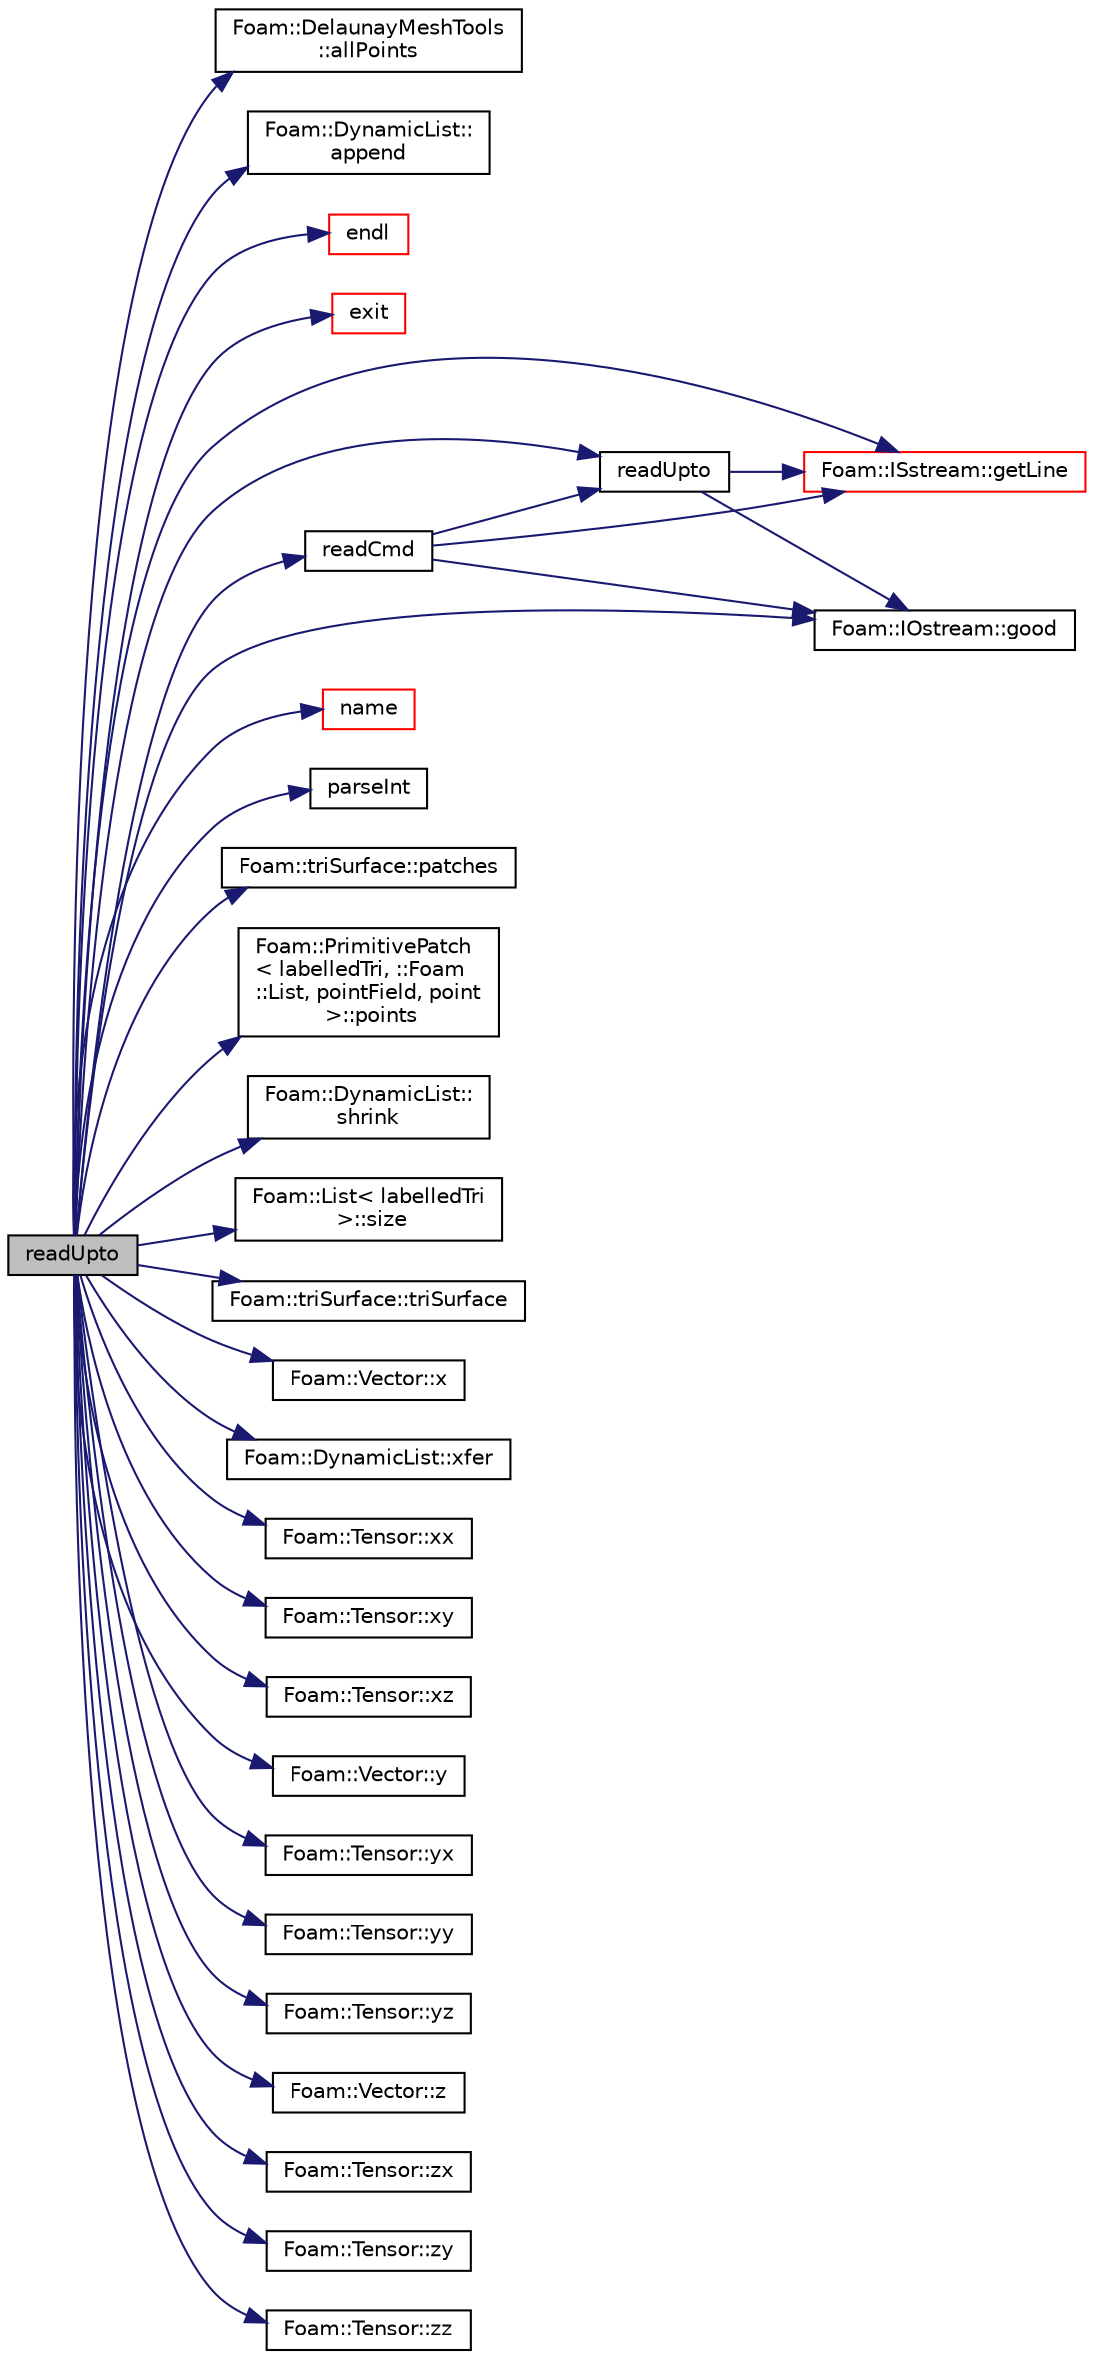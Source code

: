 digraph "readUpto"
{
  bgcolor="transparent";
  edge [fontname="Helvetica",fontsize="10",labelfontname="Helvetica",labelfontsize="10"];
  node [fontname="Helvetica",fontsize="10",shape=record];
  rankdir="LR";
  Node148593 [label="readUpto",height=0.2,width=0.4,color="black", fillcolor="grey75", style="filled", fontcolor="black"];
  Node148593 -> Node148594 [color="midnightblue",fontsize="10",style="solid",fontname="Helvetica"];
  Node148594 [label="Foam::DelaunayMeshTools\l::allPoints",height=0.2,width=0.4,color="black",URL="$a21928.html#a4c5367631633c866a448207bd561a616",tooltip="Extract all points in vertex-index order. "];
  Node148593 -> Node148595 [color="midnightblue",fontsize="10",style="solid",fontname="Helvetica"];
  Node148595 [label="Foam::DynamicList::\lappend",height=0.2,width=0.4,color="black",URL="$a27005.html#a7b67b42af715604376ad63a681dee6d8",tooltip="Append an element at the end of the list. "];
  Node148593 -> Node148596 [color="midnightblue",fontsize="10",style="solid",fontname="Helvetica"];
  Node148596 [label="endl",height=0.2,width=0.4,color="red",URL="$a21851.html#a2db8fe02a0d3909e9351bb4275b23ce4",tooltip="Add newline and flush stream. "];
  Node148593 -> Node148598 [color="midnightblue",fontsize="10",style="solid",fontname="Helvetica"];
  Node148598 [label="exit",height=0.2,width=0.4,color="red",URL="$a21851.html#a06ca7250d8e89caf05243ec094843642"];
  Node148593 -> Node148645 [color="midnightblue",fontsize="10",style="solid",fontname="Helvetica"];
  Node148645 [label="Foam::ISstream::getLine",height=0.2,width=0.4,color="red",URL="$a27393.html#a94b82bd8f7d8cdaa83c9c70b7c919f78",tooltip="Raw, low-level getline into a string function. "];
  Node148593 -> Node148625 [color="midnightblue",fontsize="10",style="solid",fontname="Helvetica"];
  Node148625 [label="Foam::IOstream::good",height=0.2,width=0.4,color="black",URL="$a27333.html#abdcc7f96f487faadc7769afcf58fe992",tooltip="Return true if next operation might succeed. "];
  Node148593 -> Node148647 [color="midnightblue",fontsize="10",style="solid",fontname="Helvetica"];
  Node148647 [label="name",height=0.2,width=0.4,color="red",URL="$a21851.html#adcb0df2bd4953cb6bb390272d8263c3a",tooltip="Return a string representation of a complex. "];
  Node148593 -> Node148650 [color="midnightblue",fontsize="10",style="solid",fontname="Helvetica"];
  Node148650 [label="parseInt",height=0.2,width=0.4,color="black",URL="$a21851.html#a4e70bbb7f7c14873c6a68b7e93d480d2"];
  Node148593 -> Node148651 [color="midnightblue",fontsize="10",style="solid",fontname="Helvetica"];
  Node148651 [label="Foam::triSurface::patches",height=0.2,width=0.4,color="black",URL="$a31961.html#a81f967856b4a58b0c942fe0a0dcdf627"];
  Node148593 -> Node148652 [color="midnightblue",fontsize="10",style="solid",fontname="Helvetica"];
  Node148652 [label="Foam::PrimitivePatch\l\< labelledTri, ::Foam\l::List, pointField, point\l \>::points",height=0.2,width=0.4,color="black",URL="$a28693.html#aa3c7d968f31c88780c663876f64ef6a6",tooltip="Return reference to global points. "];
  Node148593 -> Node148653 [color="midnightblue",fontsize="10",style="solid",fontname="Helvetica"];
  Node148653 [label="readCmd",height=0.2,width=0.4,color="black",URL="$a21851.html#adeb25f0c979b5514ef56d01adcc9fcc1"];
  Node148653 -> Node148645 [color="midnightblue",fontsize="10",style="solid",fontname="Helvetica"];
  Node148653 -> Node148625 [color="midnightblue",fontsize="10",style="solid",fontname="Helvetica"];
  Node148653 -> Node148654 [color="midnightblue",fontsize="10",style="solid",fontname="Helvetica"];
  Node148654 [label="readUpto",height=0.2,width=0.4,color="black",URL="$a21851.html#afda3a4353908c1357763d1cd788a38ec"];
  Node148654 -> Node148645 [color="midnightblue",fontsize="10",style="solid",fontname="Helvetica"];
  Node148654 -> Node148625 [color="midnightblue",fontsize="10",style="solid",fontname="Helvetica"];
  Node148593 -> Node148654 [color="midnightblue",fontsize="10",style="solid",fontname="Helvetica"];
  Node148593 -> Node148655 [color="midnightblue",fontsize="10",style="solid",fontname="Helvetica"];
  Node148655 [label="Foam::DynamicList::\lshrink",height=0.2,width=0.4,color="black",URL="$a27005.html#a88964e734acd91f096c914d0cc5a6e75",tooltip="Shrink the allocated space to the number of elements used. "];
  Node148593 -> Node148656 [color="midnightblue",fontsize="10",style="solid",fontname="Helvetica"];
  Node148656 [label="Foam::List\< labelledTri\l \>::size",height=0.2,width=0.4,color="black",URL="$a26833.html#a47b3bf30da1eb3ab8076b5fbe00e0494",tooltip="Return the number of elements in the UList. "];
  Node148593 -> Node148657 [color="midnightblue",fontsize="10",style="solid",fontname="Helvetica"];
  Node148657 [label="Foam::triSurface::triSurface",height=0.2,width=0.4,color="black",URL="$a31961.html#a23b307d20d3b88983e62e1cb7292346a",tooltip="Construct null. "];
  Node148593 -> Node148658 [color="midnightblue",fontsize="10",style="solid",fontname="Helvetica"];
  Node148658 [label="Foam::Vector::x",height=0.2,width=0.4,color="black",URL="$a29749.html#a63327976e5a8359700064a02ae22548e"];
  Node148593 -> Node148659 [color="midnightblue",fontsize="10",style="solid",fontname="Helvetica"];
  Node148659 [label="Foam::DynamicList::xfer",height=0.2,width=0.4,color="black",URL="$a27005.html#a48f43ee271fb2edb0fb241b72af0e59c",tooltip="Transfer contents to the Xfer container as a plain List. "];
  Node148593 -> Node148660 [color="midnightblue",fontsize="10",style="solid",fontname="Helvetica"];
  Node148660 [label="Foam::Tensor::xx",height=0.2,width=0.4,color="black",URL="$a28789.html#a1b97c7c1ed81b4fb23da8dcb71a8cd2a"];
  Node148593 -> Node148661 [color="midnightblue",fontsize="10",style="solid",fontname="Helvetica"];
  Node148661 [label="Foam::Tensor::xy",height=0.2,width=0.4,color="black",URL="$a28789.html#aab470ae2a5eeac8c33a7b6abac6b39b3"];
  Node148593 -> Node148662 [color="midnightblue",fontsize="10",style="solid",fontname="Helvetica"];
  Node148662 [label="Foam::Tensor::xz",height=0.2,width=0.4,color="black",URL="$a28789.html#a6c0a9bc605f3cfdfb3307b3dcf136f60"];
  Node148593 -> Node148663 [color="midnightblue",fontsize="10",style="solid",fontname="Helvetica"];
  Node148663 [label="Foam::Vector::y",height=0.2,width=0.4,color="black",URL="$a29749.html#a1ee865f676fbac703a49c6654dd3ad74"];
  Node148593 -> Node148664 [color="midnightblue",fontsize="10",style="solid",fontname="Helvetica"];
  Node148664 [label="Foam::Tensor::yx",height=0.2,width=0.4,color="black",URL="$a28789.html#a217bb42e2157c7914d7ebb0ffb730b7d"];
  Node148593 -> Node148665 [color="midnightblue",fontsize="10",style="solid",fontname="Helvetica"];
  Node148665 [label="Foam::Tensor::yy",height=0.2,width=0.4,color="black",URL="$a28789.html#aba9d77023a5662b9c2d3639d5de555a0"];
  Node148593 -> Node148666 [color="midnightblue",fontsize="10",style="solid",fontname="Helvetica"];
  Node148666 [label="Foam::Tensor::yz",height=0.2,width=0.4,color="black",URL="$a28789.html#a4a98b51ba7019e1cfffae8d321a823df"];
  Node148593 -> Node148667 [color="midnightblue",fontsize="10",style="solid",fontname="Helvetica"];
  Node148667 [label="Foam::Vector::z",height=0.2,width=0.4,color="black",URL="$a29749.html#a1c8320b15610de211ec70ef966581423"];
  Node148593 -> Node148668 [color="midnightblue",fontsize="10",style="solid",fontname="Helvetica"];
  Node148668 [label="Foam::Tensor::zx",height=0.2,width=0.4,color="black",URL="$a28789.html#ab7a45ba3b507f0b3f9d5c0bde184b151"];
  Node148593 -> Node148669 [color="midnightblue",fontsize="10",style="solid",fontname="Helvetica"];
  Node148669 [label="Foam::Tensor::zy",height=0.2,width=0.4,color="black",URL="$a28789.html#ab7ecfba4f263d0455d4ea82f590a2612"];
  Node148593 -> Node148670 [color="midnightblue",fontsize="10",style="solid",fontname="Helvetica"];
  Node148670 [label="Foam::Tensor::zz",height=0.2,width=0.4,color="black",URL="$a28789.html#a831c4848d01bfcc8d717b7ef92f2cd4b"];
}
